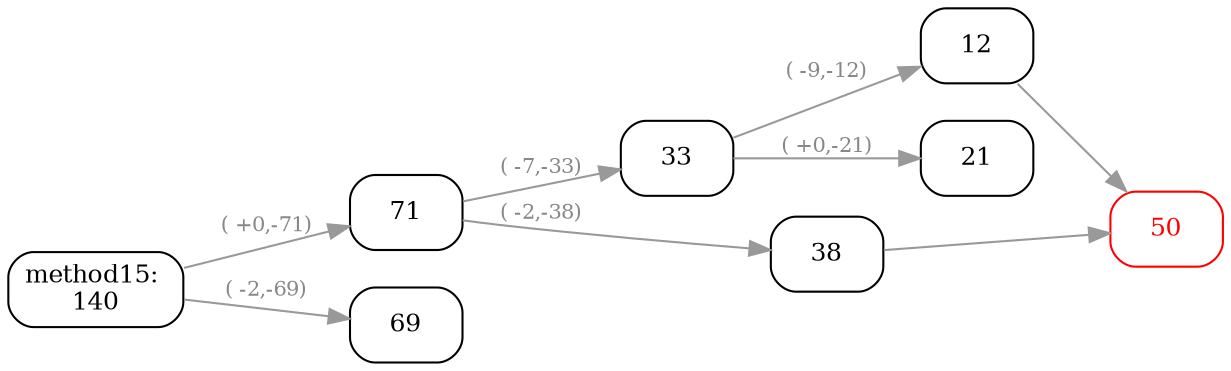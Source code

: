 // comment
digraph method15 {
	graph [rankdir=LR]
	node [color=black fontcolor=black fontsize=12 shape=box style=rounded]
	edge [color="#999999" fontcolor="#888888" fontsize=10]
	"15_00_0" [label="method15: 
140"]
	"15_1_1" [label=71]
	"15_1_2" [label=69]
	"15_00_0" -> "15_1_1" [label="( +0,-71)"]
	"15_00_0" -> "15_1_2" [label="( -2,-69)"]
	"15_2_1" [label=33]
	"15_2_2" [label=38]
	"15_1_1" -> "15_2_1" [label="( -7,-33)"]
	"15_1_1" -> "15_2_2" [label="( -2,-38)"]
	"15_3_1" [label=12]
	"15_3_2" [label=21]
	"15_2_1" -> "15_3_1" [label="( -9,-12)"]
	"15_2_1" -> "15_3_2" [label="( +0,-21)"]
	"15_3_3" [label=50 color=red fontcolor=red]
	"15_3_1" -> "15_3_3"
	"15_2_2" -> "15_3_3"
}
